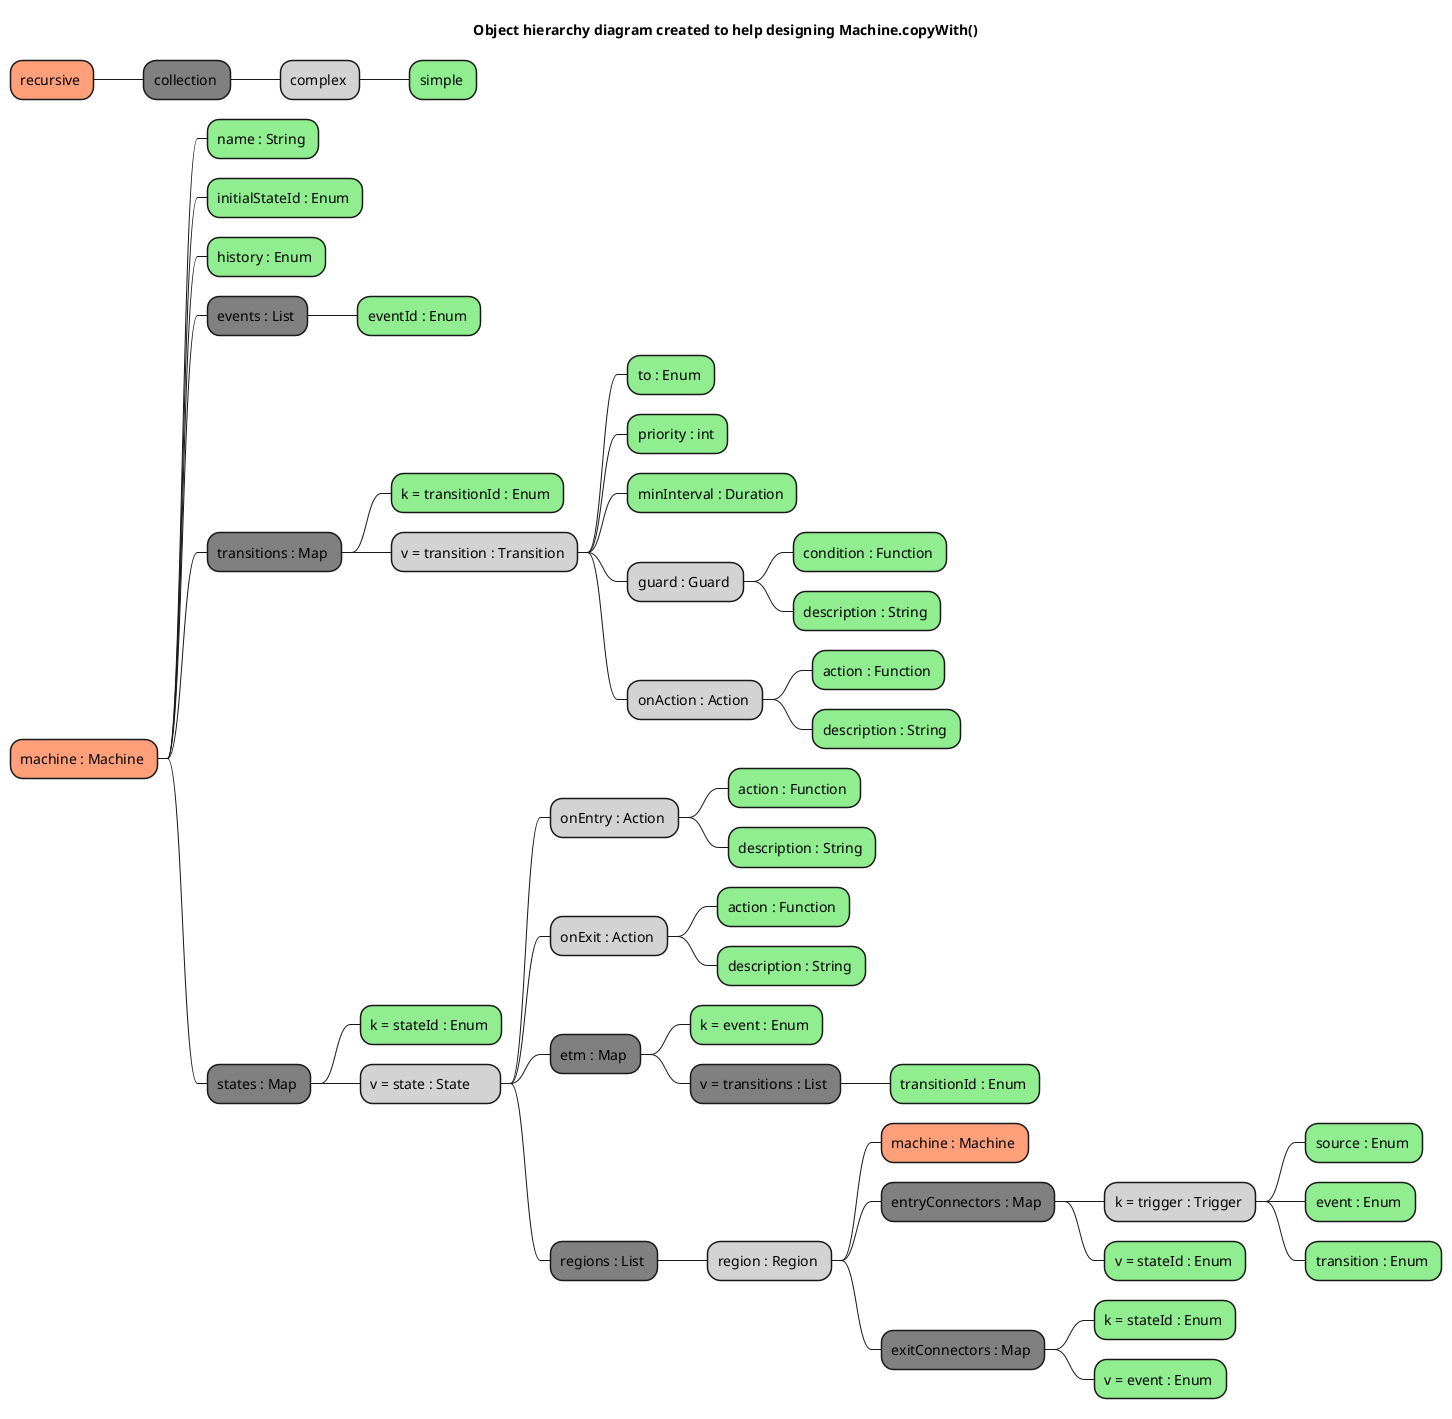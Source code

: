 @startmindmap State machine hierarchy diagram
title Object hierarchy diagram created to help designing Machine.copyWith() 
<style>
mindmapDiagram {
    .simple { 
        BackgroundColor LightGreen 
    }
    .recurse { 
        BackgroundColor LightSalmon 
    }
    .iterate { 
        BackgroundColor Gray 
    }
    .complex {
        BackgroundColor LightGray 
    }
}
</style>
* recursive <<recurse>>
** collection <<iterate>>
*** complex <<complex>>
**** simple <<simple>>
* machine : Machine <<recurse>>
** name : String <<simple>>
** initialStateId : Enum <<simple>>
** history : Enum <<simple>>
** events : List <<iterate>>
*** eventId : Enum <<simple>>
** transitions : Map <<iterate>>
*** k = transitionId : Enum <<simple>>
*** v = transition : Transition <<complex>>
**** to : Enum <<simple>>
**** priority : int <<simple>>
**** minInterval : Duration <<simple>>
**** guard : Guard <<complex>>
***** condition : Function <<simple>>
***** description : String <<simple>>
**** onAction : Action <<complex>>
***** action : Function <<simple>>
***** description : String <<simple>>
** states : Map <<iterate>>
*** k = stateId : Enum <<simple>>
*** v = state : State\t <<complex>>
**** onEntry : Action <<complex>>
***** action : Function <<simple>>
***** description : String <<simple>>
**** onExit : Action <<complex>>
***** action : Function <<simple>>
***** description : String <<simple>>
**** etm : Map <<iterate>>
***** k = event : Enum <<simple>>
***** v = transitions : List <<iterate>>
****** transitionId : Enum <<simple>>
**** regions : List <<iterate>>
***** region : Region <<complex>>
****** machine : Machine <<recurse>>
****** entryConnectors : Map <<iterate>>
******* k = trigger : Trigger <<complex>>
******** source : Enum <<simple>>
******** event : Enum <<simple>>
******** transition : Enum <<simple>>
******* v = stateId : Enum <<simple>>
****** exitConnectors : Map <<iterate>>
******* k = stateId : Enum <<simple>>
******* v = event : Enum <<simple>>

@endmindmap
